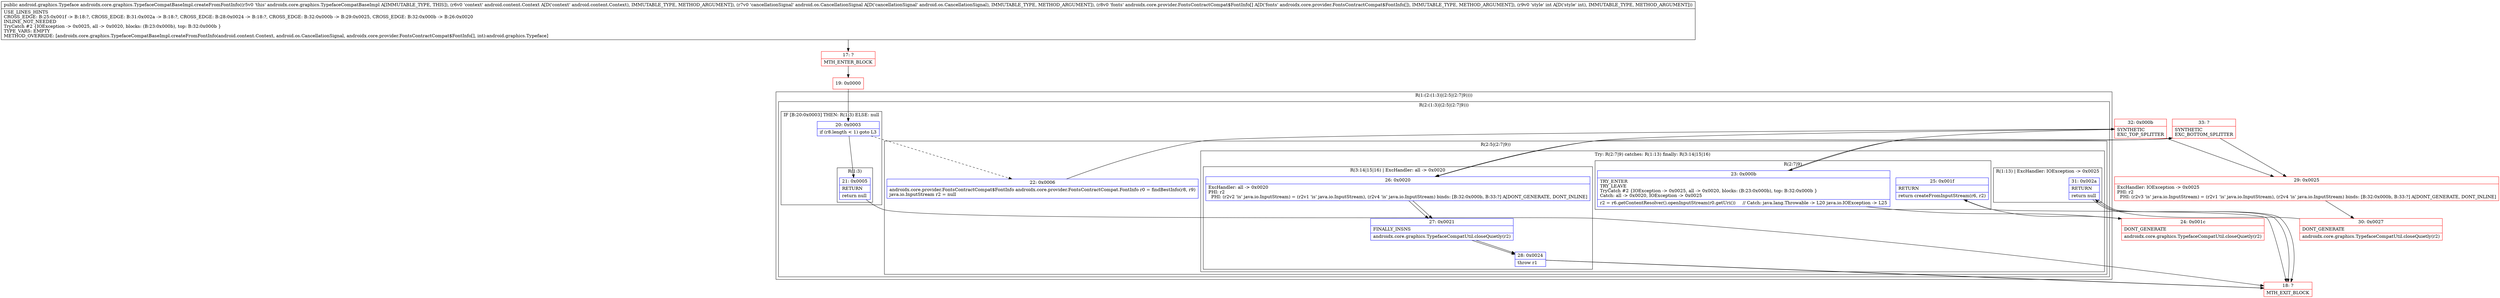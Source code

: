 digraph "CFG forandroidx.core.graphics.TypefaceCompatBaseImpl.createFromFontInfo(Landroid\/content\/Context;Landroid\/os\/CancellationSignal;[Landroidx\/core\/provider\/FontsContractCompat$FontInfo;I)Landroid\/graphics\/Typeface;" {
subgraph cluster_Region_15721931 {
label = "R(1:(2:(1:3)|(2:5|(2:7|9))))";
node [shape=record,color=blue];
subgraph cluster_Region_311187560 {
label = "R(2:(1:3)|(2:5|(2:7|9)))";
node [shape=record,color=blue];
subgraph cluster_IfRegion_1702001060 {
label = "IF [B:20:0x0003] THEN: R(1:3) ELSE: null";
node [shape=record,color=blue];
Node_20 [shape=record,label="{20\:\ 0x0003|if (r8.length \< 1) goto L3\l}"];
subgraph cluster_Region_2025077118 {
label = "R(1:3)";
node [shape=record,color=blue];
Node_21 [shape=record,label="{21\:\ 0x0005|RETURN\l|return null\l}"];
}
}
subgraph cluster_Region_1850494241 {
label = "R(2:5|(2:7|9))";
node [shape=record,color=blue];
Node_22 [shape=record,label="{22\:\ 0x0006|androidx.core.provider.FontsContractCompat$FontInfo androidx.core.provider.FontsContractCompat.FontInfo r0 = findBestInfo(r8, r9)\ljava.io.InputStream r2 = null\l}"];
subgraph cluster_TryCatchRegion_126507550 {
label = "Try: R(2:7|9) catches: R(1:13) finally: R(3:14|15|16)";
node [shape=record,color=blue];
subgraph cluster_Region_987148381 {
label = "R(2:7|9)";
node [shape=record,color=blue];
Node_23 [shape=record,label="{23\:\ 0x000b|TRY_ENTER\lTRY_LEAVE\lTryCatch #2 \{IOException \-\> 0x0025, all \-\> 0x0020, blocks: (B:23:0x000b), top: B:32:0x000b \}\lCatch: all \-\> 0x0020, IOException \-\> 0x0025\l|r2 = r6.getContentResolver().openInputStream(r0.getUri())     \/\/ Catch: java.lang.Throwable \-\> L20 java.io.IOException \-\> L25\l}"];
Node_25 [shape=record,label="{25\:\ 0x001f|RETURN\l|return createFromInputStream(r6, r2)\l}"];
}
subgraph cluster_Region_1999965599 {
label = "R(1:13) | ExcHandler: IOException \-\> 0x0025\l";
node [shape=record,color=blue];
Node_31 [shape=record,label="{31\:\ 0x002a|RETURN\l|return null\l}"];
}
subgraph cluster_Region_802374477 {
label = "R(3:14|15|16) | ExcHandler: all \-\> 0x0020\l";
node [shape=record,color=blue];
Node_26 [shape=record,label="{26\:\ 0x0020|ExcHandler: all \-\> 0x0020\lPHI: r2 \l  PHI: (r2v2 'is' java.io.InputStream) = (r2v1 'is' java.io.InputStream), (r2v4 'is' java.io.InputStream) binds: [B:32:0x000b, B:33:?] A[DONT_GENERATE, DONT_INLINE]\l}"];
Node_27 [shape=record,label="{27\:\ 0x0021|FINALLY_INSNS\l|androidx.core.graphics.TypefaceCompatUtil.closeQuietly(r2)\l}"];
Node_28 [shape=record,label="{28\:\ 0x0024|throw r1\l}"];
}
}
}
}
}
subgraph cluster_Region_1999965599 {
label = "R(1:13) | ExcHandler: IOException \-\> 0x0025\l";
node [shape=record,color=blue];
Node_31 [shape=record,label="{31\:\ 0x002a|RETURN\l|return null\l}"];
}
subgraph cluster_Region_802374477 {
label = "R(3:14|15|16) | ExcHandler: all \-\> 0x0020\l";
node [shape=record,color=blue];
Node_26 [shape=record,label="{26\:\ 0x0020|ExcHandler: all \-\> 0x0020\lPHI: r2 \l  PHI: (r2v2 'is' java.io.InputStream) = (r2v1 'is' java.io.InputStream), (r2v4 'is' java.io.InputStream) binds: [B:32:0x000b, B:33:?] A[DONT_GENERATE, DONT_INLINE]\l}"];
Node_27 [shape=record,label="{27\:\ 0x0021|FINALLY_INSNS\l|androidx.core.graphics.TypefaceCompatUtil.closeQuietly(r2)\l}"];
Node_28 [shape=record,label="{28\:\ 0x0024|throw r1\l}"];
}
Node_17 [shape=record,color=red,label="{17\:\ ?|MTH_ENTER_BLOCK\l}"];
Node_19 [shape=record,color=red,label="{19\:\ 0x0000}"];
Node_18 [shape=record,color=red,label="{18\:\ ?|MTH_EXIT_BLOCK\l}"];
Node_32 [shape=record,color=red,label="{32\:\ 0x000b|SYNTHETIC\lEXC_TOP_SPLITTER\l}"];
Node_24 [shape=record,color=red,label="{24\:\ 0x001c|DONT_GENERATE\l|androidx.core.graphics.TypefaceCompatUtil.closeQuietly(r2)\l}"];
Node_33 [shape=record,color=red,label="{33\:\ ?|SYNTHETIC\lEXC_BOTTOM_SPLITTER\l}"];
Node_29 [shape=record,color=red,label="{29\:\ 0x0025|ExcHandler: IOException \-\> 0x0025\lPHI: r2 \l  PHI: (r2v3 'is' java.io.InputStream) = (r2v1 'is' java.io.InputStream), (r2v4 'is' java.io.InputStream) binds: [B:32:0x000b, B:33:?] A[DONT_GENERATE, DONT_INLINE]\l}"];
Node_30 [shape=record,color=red,label="{30\:\ 0x0027|DONT_GENERATE\l|androidx.core.graphics.TypefaceCompatUtil.closeQuietly(r2)\l}"];
MethodNode[shape=record,label="{public android.graphics.Typeface androidx.core.graphics.TypefaceCompatBaseImpl.createFromFontInfo((r5v0 'this' androidx.core.graphics.TypefaceCompatBaseImpl A[IMMUTABLE_TYPE, THIS]), (r6v0 'context' android.content.Context A[D('context' android.content.Context), IMMUTABLE_TYPE, METHOD_ARGUMENT]), (r7v0 'cancellationSignal' android.os.CancellationSignal A[D('cancellationSignal' android.os.CancellationSignal), IMMUTABLE_TYPE, METHOD_ARGUMENT]), (r8v0 'fonts' androidx.core.provider.FontsContractCompat$FontInfo[] A[D('fonts' androidx.core.provider.FontsContractCompat$FontInfo[]), IMMUTABLE_TYPE, METHOD_ARGUMENT]), (r9v0 'style' int A[D('style' int), IMMUTABLE_TYPE, METHOD_ARGUMENT]))  | USE_LINES_HINTS\lCROSS_EDGE: B:25:0x001f \-\> B:18:?, CROSS_EDGE: B:31:0x002a \-\> B:18:?, CROSS_EDGE: B:28:0x0024 \-\> B:18:?, CROSS_EDGE: B:32:0x000b \-\> B:29:0x0025, CROSS_EDGE: B:32:0x000b \-\> B:26:0x0020\lINLINE_NOT_NEEDED\lTryCatch #2 \{IOException \-\> 0x0025, all \-\> 0x0020, blocks: (B:23:0x000b), top: B:32:0x000b \}\lTYPE_VARS: EMPTY\lMETHOD_OVERRIDE: [androidx.core.graphics.TypefaceCompatBaseImpl.createFromFontInfo(android.content.Context, android.os.CancellationSignal, androidx.core.provider.FontsContractCompat$FontInfo[], int):android.graphics.Typeface]\l}"];
MethodNode -> Node_17;Node_20 -> Node_21;
Node_20 -> Node_22[style=dashed];
Node_21 -> Node_18;
Node_22 -> Node_32;
Node_23 -> Node_24;
Node_23 -> Node_33;
Node_25 -> Node_18;
Node_31 -> Node_18;
Node_26 -> Node_27;
Node_27 -> Node_28;
Node_28 -> Node_18;
Node_31 -> Node_18;
Node_26 -> Node_27;
Node_27 -> Node_28;
Node_28 -> Node_18;
Node_17 -> Node_19;
Node_19 -> Node_20;
Node_32 -> Node_23;
Node_32 -> Node_29;
Node_32 -> Node_26;
Node_24 -> Node_25;
Node_33 -> Node_29;
Node_33 -> Node_26;
Node_29 -> Node_30;
Node_30 -> Node_31;
}

